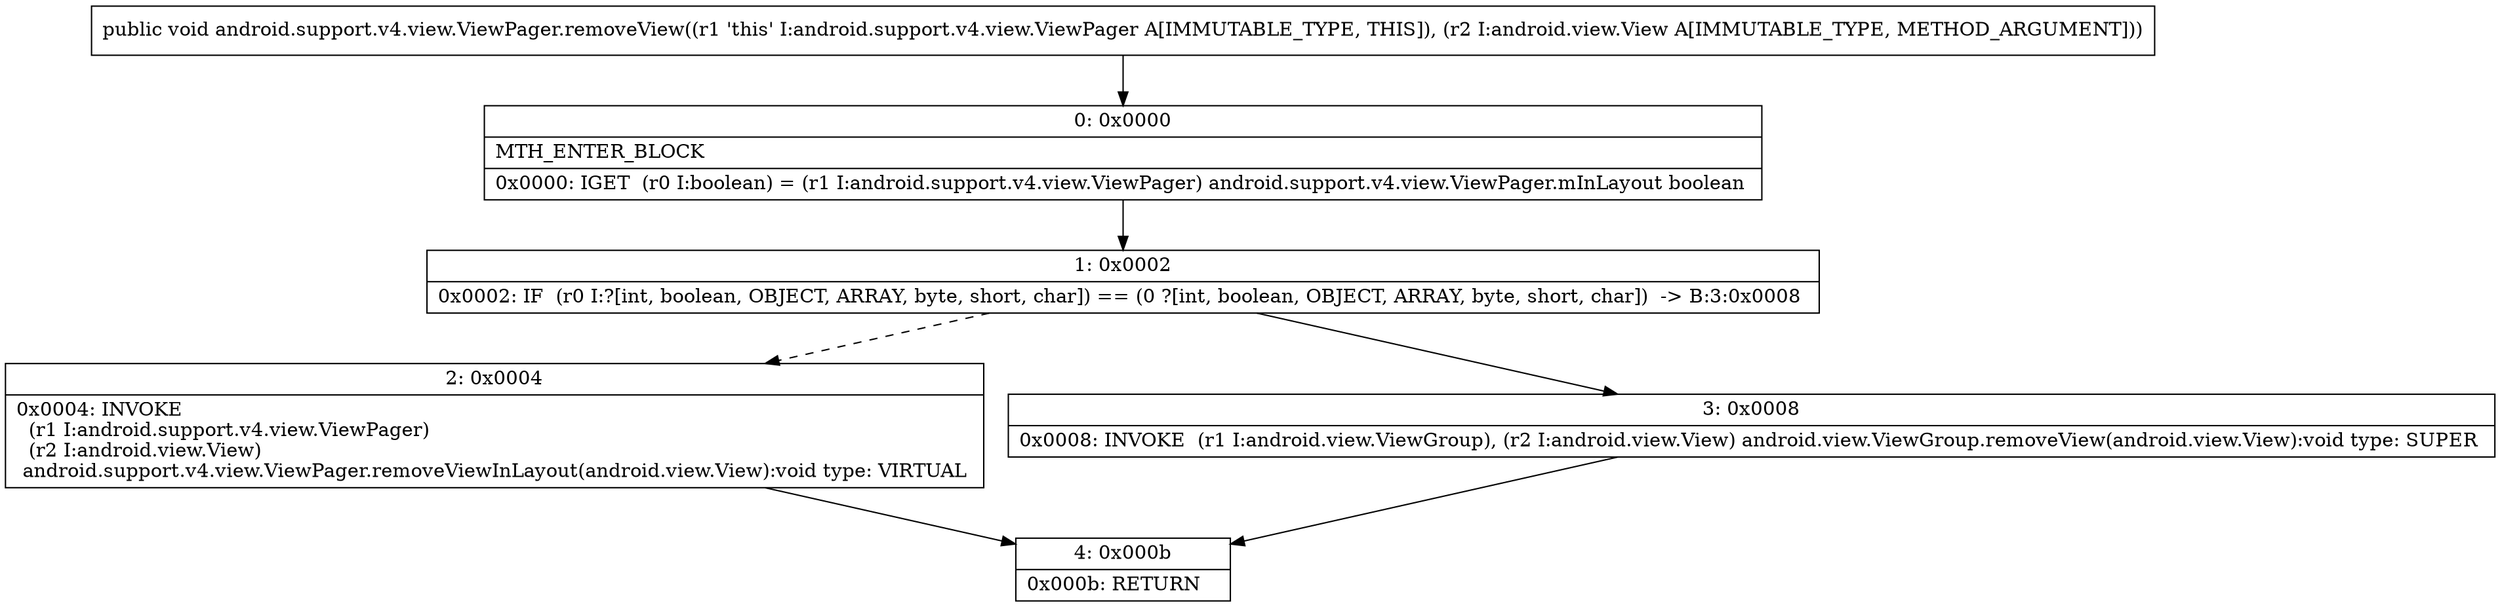 digraph "CFG forandroid.support.v4.view.ViewPager.removeView(Landroid\/view\/View;)V" {
Node_0 [shape=record,label="{0\:\ 0x0000|MTH_ENTER_BLOCK\l|0x0000: IGET  (r0 I:boolean) = (r1 I:android.support.v4.view.ViewPager) android.support.v4.view.ViewPager.mInLayout boolean \l}"];
Node_1 [shape=record,label="{1\:\ 0x0002|0x0002: IF  (r0 I:?[int, boolean, OBJECT, ARRAY, byte, short, char]) == (0 ?[int, boolean, OBJECT, ARRAY, byte, short, char])  \-\> B:3:0x0008 \l}"];
Node_2 [shape=record,label="{2\:\ 0x0004|0x0004: INVOKE  \l  (r1 I:android.support.v4.view.ViewPager)\l  (r2 I:android.view.View)\l android.support.v4.view.ViewPager.removeViewInLayout(android.view.View):void type: VIRTUAL \l}"];
Node_3 [shape=record,label="{3\:\ 0x0008|0x0008: INVOKE  (r1 I:android.view.ViewGroup), (r2 I:android.view.View) android.view.ViewGroup.removeView(android.view.View):void type: SUPER \l}"];
Node_4 [shape=record,label="{4\:\ 0x000b|0x000b: RETURN   \l}"];
MethodNode[shape=record,label="{public void android.support.v4.view.ViewPager.removeView((r1 'this' I:android.support.v4.view.ViewPager A[IMMUTABLE_TYPE, THIS]), (r2 I:android.view.View A[IMMUTABLE_TYPE, METHOD_ARGUMENT])) }"];
MethodNode -> Node_0;
Node_0 -> Node_1;
Node_1 -> Node_2[style=dashed];
Node_1 -> Node_3;
Node_2 -> Node_4;
Node_3 -> Node_4;
}

